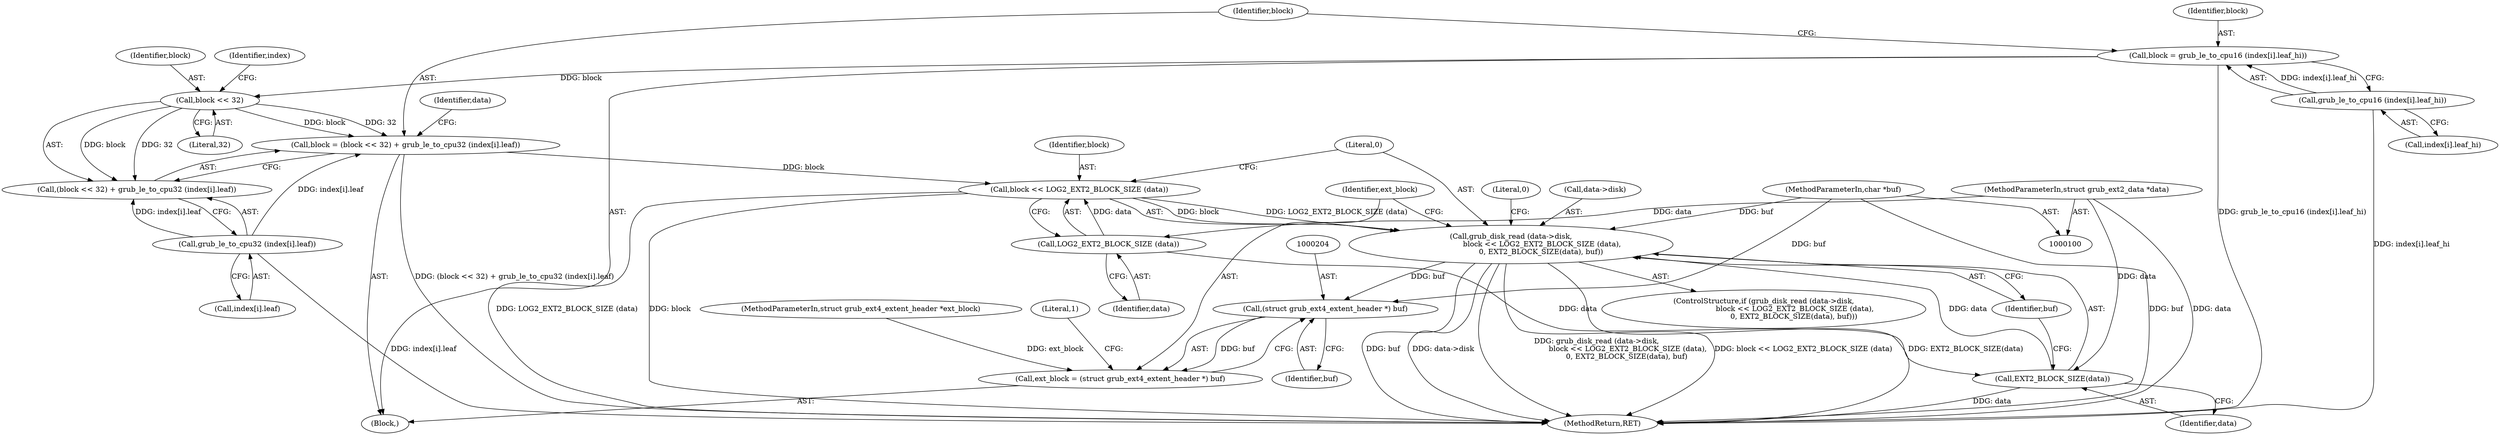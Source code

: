 digraph "1_radare2_65000a7fd9eea62359e6d6714f17b94a99a82edd_1@API" {
"1000187" [label="(Call,grub_disk_read (data->disk,\n                           block << LOG2_EXT2_BLOCK_SIZE (data),\n                          0, EXT2_BLOCK_SIZE(data), buf))"];
"1000191" [label="(Call,block << LOG2_EXT2_BLOCK_SIZE (data))"];
"1000174" [label="(Call,block = (block << 32) + grub_le_to_cpu32 (index[i].leaf))"];
"1000177" [label="(Call,block << 32)"];
"1000166" [label="(Call,block = grub_le_to_cpu16 (index[i].leaf_hi))"];
"1000168" [label="(Call,grub_le_to_cpu16 (index[i].leaf_hi))"];
"1000180" [label="(Call,grub_le_to_cpu32 (index[i].leaf))"];
"1000193" [label="(Call,LOG2_EXT2_BLOCK_SIZE (data))"];
"1000101" [label="(MethodParameterIn,struct grub_ext2_data *data)"];
"1000196" [label="(Call,EXT2_BLOCK_SIZE(data))"];
"1000102" [label="(MethodParameterIn,char *buf)"];
"1000203" [label="(Call,(struct grub_ext4_extent_header *) buf)"];
"1000201" [label="(Call,ext_block = (struct grub_ext4_extent_header *) buf)"];
"1000177" [label="(Call,block << 32)"];
"1000194" [label="(Identifier,data)"];
"1000192" [label="(Identifier,block)"];
"1000168" [label="(Call,grub_le_to_cpu16 (index[i].leaf_hi))"];
"1000200" [label="(Literal,0)"];
"1000186" [label="(ControlStructure,if (grub_disk_read (data->disk,\n                           block << LOG2_EXT2_BLOCK_SIZE (data),\n                          0, EXT2_BLOCK_SIZE(data), buf)))"];
"1000195" [label="(Literal,0)"];
"1000203" [label="(Call,(struct grub_ext4_extent_header *) buf)"];
"1000166" [label="(Call,block = grub_le_to_cpu16 (index[i].leaf_hi))"];
"1000174" [label="(Call,block = (block << 32) + grub_le_to_cpu32 (index[i].leaf))"];
"1000198" [label="(Identifier,buf)"];
"1000191" [label="(Call,block << LOG2_EXT2_BLOCK_SIZE (data))"];
"1000187" [label="(Call,grub_disk_read (data->disk,\n                           block << LOG2_EXT2_BLOCK_SIZE (data),\n                          0, EXT2_BLOCK_SIZE(data), buf))"];
"1000183" [label="(Identifier,index)"];
"1000197" [label="(Identifier,data)"];
"1000178" [label="(Identifier,block)"];
"1000108" [label="(Literal,1)"];
"1000205" [label="(Identifier,buf)"];
"1000201" [label="(Call,ext_block = (struct grub_ext4_extent_header *) buf)"];
"1000189" [label="(Identifier,data)"];
"1000176" [label="(Call,(block << 32) + grub_le_to_cpu32 (index[i].leaf))"];
"1000103" [label="(MethodParameterIn,struct grub_ext4_extent_header *ext_block)"];
"1000101" [label="(MethodParameterIn,struct grub_ext2_data *data)"];
"1000175" [label="(Identifier,block)"];
"1000206" [label="(MethodReturn,RET)"];
"1000196" [label="(Call,EXT2_BLOCK_SIZE(data))"];
"1000180" [label="(Call,grub_le_to_cpu32 (index[i].leaf))"];
"1000102" [label="(MethodParameterIn,char *buf)"];
"1000109" [label="(Block,)"];
"1000188" [label="(Call,data->disk)"];
"1000179" [label="(Literal,32)"];
"1000202" [label="(Identifier,ext_block)"];
"1000193" [label="(Call,LOG2_EXT2_BLOCK_SIZE (data))"];
"1000167" [label="(Identifier,block)"];
"1000181" [label="(Call,index[i].leaf)"];
"1000169" [label="(Call,index[i].leaf_hi)"];
"1000187" -> "1000186"  [label="AST: "];
"1000187" -> "1000198"  [label="CFG: "];
"1000188" -> "1000187"  [label="AST: "];
"1000191" -> "1000187"  [label="AST: "];
"1000195" -> "1000187"  [label="AST: "];
"1000196" -> "1000187"  [label="AST: "];
"1000198" -> "1000187"  [label="AST: "];
"1000200" -> "1000187"  [label="CFG: "];
"1000202" -> "1000187"  [label="CFG: "];
"1000187" -> "1000206"  [label="DDG: buf"];
"1000187" -> "1000206"  [label="DDG: data->disk"];
"1000187" -> "1000206"  [label="DDG: grub_disk_read (data->disk,\n                           block << LOG2_EXT2_BLOCK_SIZE (data),\n                          0, EXT2_BLOCK_SIZE(data), buf)"];
"1000187" -> "1000206"  [label="DDG: block << LOG2_EXT2_BLOCK_SIZE (data)"];
"1000187" -> "1000206"  [label="DDG: EXT2_BLOCK_SIZE(data)"];
"1000191" -> "1000187"  [label="DDG: block"];
"1000191" -> "1000187"  [label="DDG: LOG2_EXT2_BLOCK_SIZE (data)"];
"1000196" -> "1000187"  [label="DDG: data"];
"1000102" -> "1000187"  [label="DDG: buf"];
"1000187" -> "1000203"  [label="DDG: buf"];
"1000191" -> "1000193"  [label="CFG: "];
"1000192" -> "1000191"  [label="AST: "];
"1000193" -> "1000191"  [label="AST: "];
"1000195" -> "1000191"  [label="CFG: "];
"1000191" -> "1000206"  [label="DDG: LOG2_EXT2_BLOCK_SIZE (data)"];
"1000191" -> "1000206"  [label="DDG: block"];
"1000174" -> "1000191"  [label="DDG: block"];
"1000193" -> "1000191"  [label="DDG: data"];
"1000174" -> "1000109"  [label="AST: "];
"1000174" -> "1000176"  [label="CFG: "];
"1000175" -> "1000174"  [label="AST: "];
"1000176" -> "1000174"  [label="AST: "];
"1000189" -> "1000174"  [label="CFG: "];
"1000174" -> "1000206"  [label="DDG: (block << 32) + grub_le_to_cpu32 (index[i].leaf)"];
"1000177" -> "1000174"  [label="DDG: block"];
"1000177" -> "1000174"  [label="DDG: 32"];
"1000180" -> "1000174"  [label="DDG: index[i].leaf"];
"1000177" -> "1000176"  [label="AST: "];
"1000177" -> "1000179"  [label="CFG: "];
"1000178" -> "1000177"  [label="AST: "];
"1000179" -> "1000177"  [label="AST: "];
"1000183" -> "1000177"  [label="CFG: "];
"1000177" -> "1000176"  [label="DDG: block"];
"1000177" -> "1000176"  [label="DDG: 32"];
"1000166" -> "1000177"  [label="DDG: block"];
"1000166" -> "1000109"  [label="AST: "];
"1000166" -> "1000168"  [label="CFG: "];
"1000167" -> "1000166"  [label="AST: "];
"1000168" -> "1000166"  [label="AST: "];
"1000175" -> "1000166"  [label="CFG: "];
"1000166" -> "1000206"  [label="DDG: grub_le_to_cpu16 (index[i].leaf_hi)"];
"1000168" -> "1000166"  [label="DDG: index[i].leaf_hi"];
"1000168" -> "1000169"  [label="CFG: "];
"1000169" -> "1000168"  [label="AST: "];
"1000168" -> "1000206"  [label="DDG: index[i].leaf_hi"];
"1000180" -> "1000176"  [label="AST: "];
"1000180" -> "1000181"  [label="CFG: "];
"1000181" -> "1000180"  [label="AST: "];
"1000176" -> "1000180"  [label="CFG: "];
"1000180" -> "1000206"  [label="DDG: index[i].leaf"];
"1000180" -> "1000176"  [label="DDG: index[i].leaf"];
"1000193" -> "1000194"  [label="CFG: "];
"1000194" -> "1000193"  [label="AST: "];
"1000101" -> "1000193"  [label="DDG: data"];
"1000193" -> "1000196"  [label="DDG: data"];
"1000101" -> "1000100"  [label="AST: "];
"1000101" -> "1000206"  [label="DDG: data"];
"1000101" -> "1000196"  [label="DDG: data"];
"1000196" -> "1000197"  [label="CFG: "];
"1000197" -> "1000196"  [label="AST: "];
"1000198" -> "1000196"  [label="CFG: "];
"1000196" -> "1000206"  [label="DDG: data"];
"1000102" -> "1000100"  [label="AST: "];
"1000102" -> "1000206"  [label="DDG: buf"];
"1000102" -> "1000203"  [label="DDG: buf"];
"1000203" -> "1000201"  [label="AST: "];
"1000203" -> "1000205"  [label="CFG: "];
"1000204" -> "1000203"  [label="AST: "];
"1000205" -> "1000203"  [label="AST: "];
"1000201" -> "1000203"  [label="CFG: "];
"1000203" -> "1000201"  [label="DDG: buf"];
"1000201" -> "1000109"  [label="AST: "];
"1000202" -> "1000201"  [label="AST: "];
"1000108" -> "1000201"  [label="CFG: "];
"1000103" -> "1000201"  [label="DDG: ext_block"];
}
